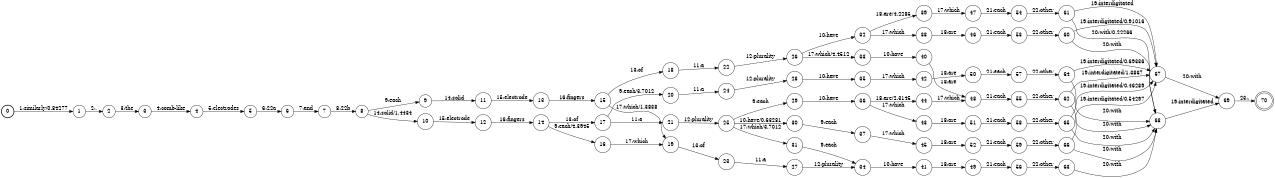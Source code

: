digraph FST {
rankdir = LR;
size = "8.5,11";
label = "";
center = 1;
orientation = Portrait;
ranksep = "0.4";
nodesep = "0.25";
0 [label = "0", shape = circle, style = bold, fontsize = 14]
	0 -> 1 [label = "1:similarly/0.84277", fontsize = 14];
1 [label = "1", shape = circle, style = solid, fontsize = 14]
	1 -> 2 [label = "2:,", fontsize = 14];
2 [label = "2", shape = circle, style = solid, fontsize = 14]
	2 -> 3 [label = "3:the", fontsize = 14];
3 [label = "3", shape = circle, style = solid, fontsize = 14]
	3 -> 4 [label = "4:comb-like", fontsize = 14];
4 [label = "4", shape = circle, style = solid, fontsize = 14]
	4 -> 5 [label = "5:electrodes", fontsize = 14];
5 [label = "5", shape = circle, style = solid, fontsize = 14]
	5 -> 6 [label = "6:22a", fontsize = 14];
6 [label = "6", shape = circle, style = solid, fontsize = 14]
	6 -> 7 [label = "7:and", fontsize = 14];
7 [label = "7", shape = circle, style = solid, fontsize = 14]
	7 -> 8 [label = "8:22b", fontsize = 14];
8 [label = "8", shape = circle, style = solid, fontsize = 14]
	8 -> 9 [label = "9:each", fontsize = 14];
	8 -> 10 [label = "14:solid/1.4434", fontsize = 14];
9 [label = "9", shape = circle, style = solid, fontsize = 14]
	9 -> 11 [label = "14:solid", fontsize = 14];
10 [label = "10", shape = circle, style = solid, fontsize = 14]
	10 -> 12 [label = "15:electrode", fontsize = 14];
11 [label = "11", shape = circle, style = solid, fontsize = 14]
	11 -> 13 [label = "15:electrode", fontsize = 14];
12 [label = "12", shape = circle, style = solid, fontsize = 14]
	12 -> 14 [label = "16:fingers", fontsize = 14];
13 [label = "13", shape = circle, style = solid, fontsize = 14]
	13 -> 15 [label = "16:fingers", fontsize = 14];
14 [label = "14", shape = circle, style = solid, fontsize = 14]
	14 -> 16 [label = "9:each/4.3945", fontsize = 14];
	14 -> 17 [label = "13:of", fontsize = 14];
15 [label = "15", shape = circle, style = solid, fontsize = 14]
	15 -> 18 [label = "13:of", fontsize = 14];
	15 -> 19 [label = "17:which/1.3838", fontsize = 14];
16 [label = "16", shape = circle, style = solid, fontsize = 14]
	16 -> 19 [label = "17:which", fontsize = 14];
17 [label = "17", shape = circle, style = solid, fontsize = 14]
	17 -> 20 [label = "9:each/3.7012", fontsize = 14];
	17 -> 21 [label = "11:a", fontsize = 14];
18 [label = "18", shape = circle, style = solid, fontsize = 14]
	18 -> 22 [label = "11:a", fontsize = 14];
19 [label = "19", shape = circle, style = solid, fontsize = 14]
	19 -> 23 [label = "13:of", fontsize = 14];
20 [label = "20", shape = circle, style = solid, fontsize = 14]
	20 -> 24 [label = "11:a", fontsize = 14];
21 [label = "21", shape = circle, style = solid, fontsize = 14]
	21 -> 25 [label = "12:plurality", fontsize = 14];
22 [label = "22", shape = circle, style = solid, fontsize = 14]
	22 -> 26 [label = "12:plurality", fontsize = 14];
23 [label = "23", shape = circle, style = solid, fontsize = 14]
	23 -> 27 [label = "11:a", fontsize = 14];
24 [label = "24", shape = circle, style = solid, fontsize = 14]
	24 -> 28 [label = "12:plurality", fontsize = 14];
25 [label = "25", shape = circle, style = solid, fontsize = 14]
	25 -> 29 [label = "9:each", fontsize = 14];
	25 -> 30 [label = "10:have/0.63281", fontsize = 14];
	25 -> 31 [label = "17:which/3.7012", fontsize = 14];
26 [label = "26", shape = circle, style = solid, fontsize = 14]
	26 -> 32 [label = "10:have", fontsize = 14];
	26 -> 33 [label = "17:which/4.4512", fontsize = 14];
27 [label = "27", shape = circle, style = solid, fontsize = 14]
	27 -> 34 [label = "12:plurality", fontsize = 14];
28 [label = "28", shape = circle, style = solid, fontsize = 14]
	28 -> 35 [label = "10:have", fontsize = 14];
29 [label = "29", shape = circle, style = solid, fontsize = 14]
	29 -> 36 [label = "10:have", fontsize = 14];
30 [label = "30", shape = circle, style = solid, fontsize = 14]
	30 -> 37 [label = "9:each", fontsize = 14];
31 [label = "31", shape = circle, style = solid, fontsize = 14]
	31 -> 34 [label = "9:each", fontsize = 14];
32 [label = "32", shape = circle, style = solid, fontsize = 14]
	32 -> 38 [label = "17:which", fontsize = 14];
	32 -> 39 [label = "18:are/4.2285", fontsize = 14];
33 [label = "33", shape = circle, style = solid, fontsize = 14]
	33 -> 40 [label = "10:have", fontsize = 14];
34 [label = "34", shape = circle, style = solid, fontsize = 14]
	34 -> 41 [label = "10:have", fontsize = 14];
35 [label = "35", shape = circle, style = solid, fontsize = 14]
	35 -> 42 [label = "17:which", fontsize = 14];
36 [label = "36", shape = circle, style = solid, fontsize = 14]
	36 -> 43 [label = "17:which", fontsize = 14];
	36 -> 44 [label = "18:are/2.3145", fontsize = 14];
37 [label = "37", shape = circle, style = solid, fontsize = 14]
	37 -> 45 [label = "17:which", fontsize = 14];
38 [label = "38", shape = circle, style = solid, fontsize = 14]
	38 -> 46 [label = "18:are", fontsize = 14];
39 [label = "39", shape = circle, style = solid, fontsize = 14]
	39 -> 47 [label = "17:which", fontsize = 14];
40 [label = "40", shape = circle, style = solid, fontsize = 14]
	40 -> 48 [label = "18:are", fontsize = 14];
41 [label = "41", shape = circle, style = solid, fontsize = 14]
	41 -> 49 [label = "18:are", fontsize = 14];
42 [label = "42", shape = circle, style = solid, fontsize = 14]
	42 -> 50 [label = "18:are", fontsize = 14];
43 [label = "43", shape = circle, style = solid, fontsize = 14]
	43 -> 51 [label = "18:are", fontsize = 14];
44 [label = "44", shape = circle, style = solid, fontsize = 14]
	44 -> 48 [label = "17:which", fontsize = 14];
45 [label = "45", shape = circle, style = solid, fontsize = 14]
	45 -> 52 [label = "18:are", fontsize = 14];
46 [label = "46", shape = circle, style = solid, fontsize = 14]
	46 -> 53 [label = "21:each", fontsize = 14];
47 [label = "47", shape = circle, style = solid, fontsize = 14]
	47 -> 54 [label = "21:each", fontsize = 14];
48 [label = "48", shape = circle, style = solid, fontsize = 14]
	48 -> 55 [label = "21:each", fontsize = 14];
49 [label = "49", shape = circle, style = solid, fontsize = 14]
	49 -> 56 [label = "21:each", fontsize = 14];
50 [label = "50", shape = circle, style = solid, fontsize = 14]
	50 -> 57 [label = "21:each", fontsize = 14];
51 [label = "51", shape = circle, style = solid, fontsize = 14]
	51 -> 58 [label = "21:each", fontsize = 14];
52 [label = "52", shape = circle, style = solid, fontsize = 14]
	52 -> 59 [label = "21:each", fontsize = 14];
53 [label = "53", shape = circle, style = solid, fontsize = 14]
	53 -> 60 [label = "22:other", fontsize = 14];
54 [label = "54", shape = circle, style = solid, fontsize = 14]
	54 -> 61 [label = "22:other", fontsize = 14];
55 [label = "55", shape = circle, style = solid, fontsize = 14]
	55 -> 62 [label = "22:other", fontsize = 14];
56 [label = "56", shape = circle, style = solid, fontsize = 14]
	56 -> 63 [label = "22:other", fontsize = 14];
57 [label = "57", shape = circle, style = solid, fontsize = 14]
	57 -> 64 [label = "22:other", fontsize = 14];
58 [label = "58", shape = circle, style = solid, fontsize = 14]
	58 -> 65 [label = "22:other", fontsize = 14];
59 [label = "59", shape = circle, style = solid, fontsize = 14]
	59 -> 66 [label = "22:other", fontsize = 14];
60 [label = "60", shape = circle, style = solid, fontsize = 14]
	60 -> 67 [label = "19:interdigitated/0.91016", fontsize = 14];
	60 -> 68 [label = "20:with", fontsize = 14];
61 [label = "61", shape = circle, style = solid, fontsize = 14]
	61 -> 67 [label = "19:interdigitated", fontsize = 14];
	61 -> 68 [label = "20:with/0.22266", fontsize = 14];
62 [label = "62", shape = circle, style = solid, fontsize = 14]
	62 -> 67 [label = "19:interdigitated/1.3867", fontsize = 14];
	62 -> 68 [label = "20:with", fontsize = 14];
63 [label = "63", shape = circle, style = solid, fontsize = 14]
	63 -> 68 [label = "20:with", fontsize = 14];
64 [label = "64", shape = circle, style = solid, fontsize = 14]
	64 -> 67 [label = "19:interdigitated/0.69336", fontsize = 14];
	64 -> 68 [label = "20:with", fontsize = 14];
65 [label = "65", shape = circle, style = solid, fontsize = 14]
	65 -> 67 [label = "19:interdigitated/0.46289", fontsize = 14];
	65 -> 68 [label = "20:with", fontsize = 14];
66 [label = "66", shape = circle, style = solid, fontsize = 14]
	66 -> 67 [label = "19:interdigitated/0.54297", fontsize = 14];
	66 -> 68 [label = "20:with", fontsize = 14];
67 [label = "67", shape = circle, style = solid, fontsize = 14]
	67 -> 69 [label = "20:with", fontsize = 14];
68 [label = "68", shape = circle, style = solid, fontsize = 14]
	68 -> 69 [label = "19:interdigitated", fontsize = 14];
69 [label = "69", shape = circle, style = solid, fontsize = 14]
	69 -> 70 [label = "23:.", fontsize = 14];
70 [label = "70", shape = doublecircle, style = solid, fontsize = 14]
}
